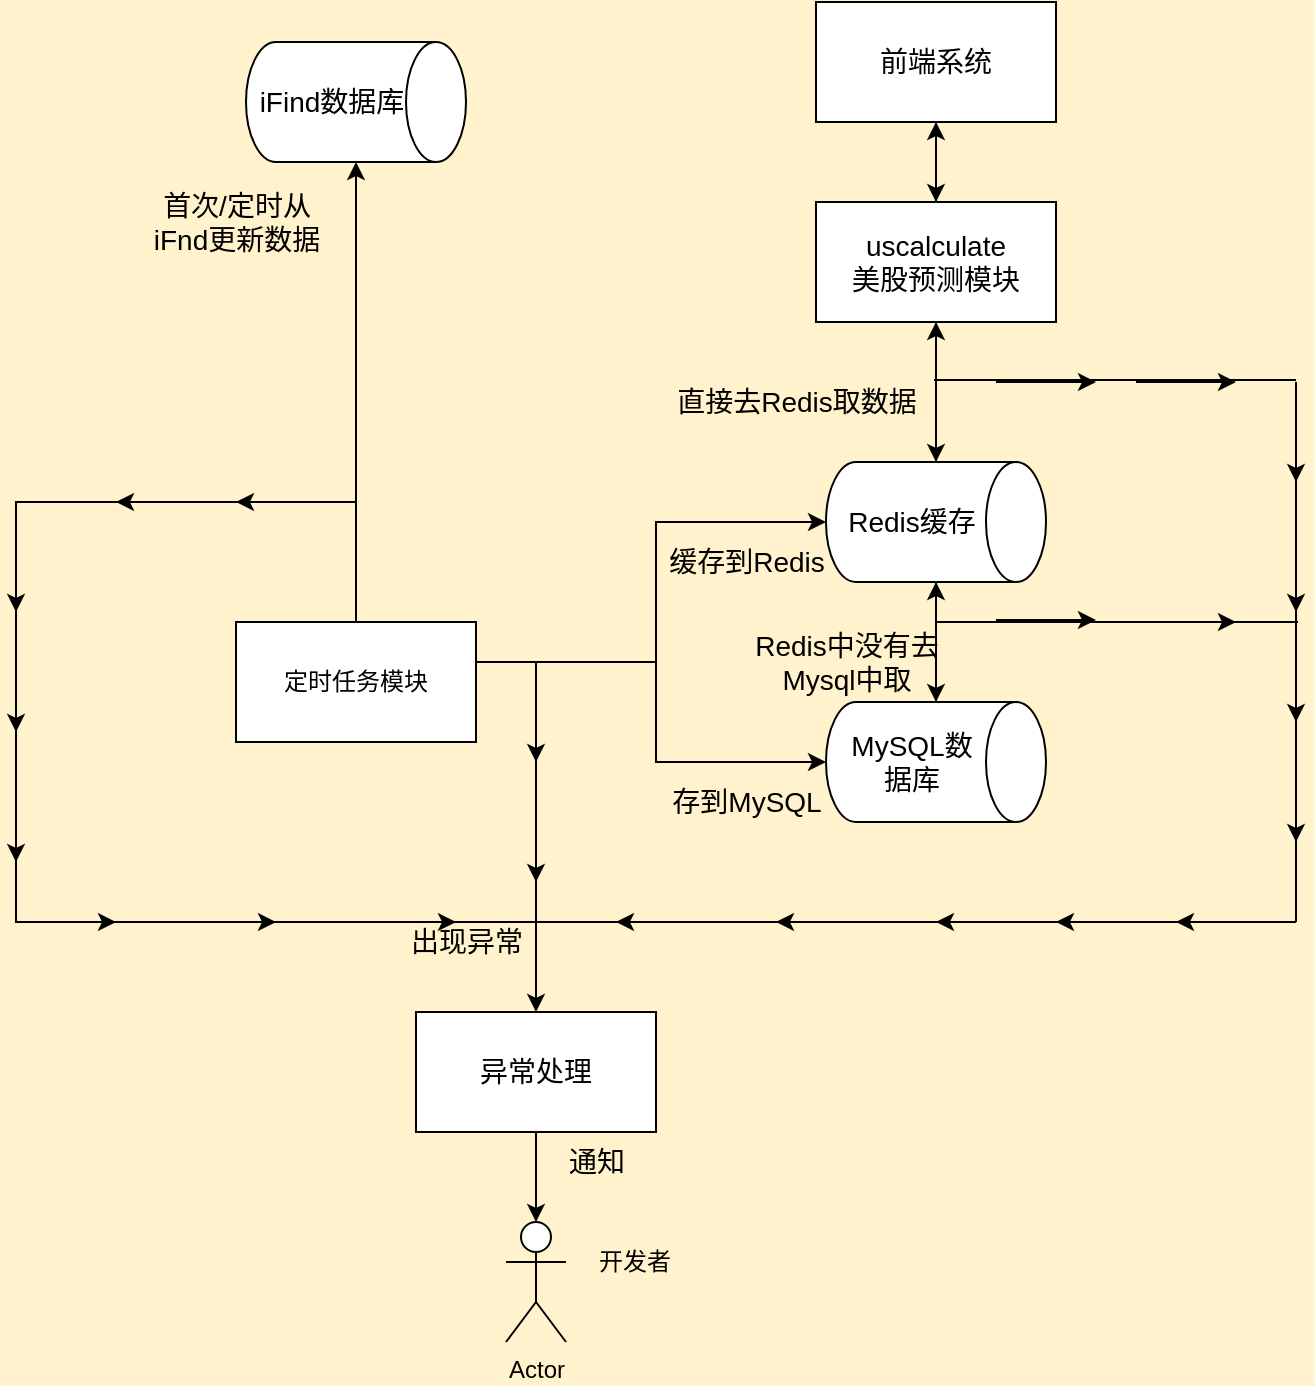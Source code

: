 <mxfile version="14.6.3" type="github">
  <diagram id="gRSTNn4uA7f2-AXw2Ax9" name="Page-1">
    <mxGraphModel dx="1422" dy="705" grid="1" gridSize="10" guides="1" tooltips="1" connect="1" arrows="1" fold="1" page="1" pageScale="1" pageWidth="827" pageHeight="1169" background="#FFF2CC" math="0" shadow="0">
      <root>
        <mxCell id="0" />
        <mxCell id="1" parent="0" />
        <mxCell id="Dw8fupntq4VYRNiHh3ej-1" value="&lt;font style=&quot;font-size: 14px&quot;&gt;iFind数据库&lt;/font&gt;" style="shape=cylinder3;whiteSpace=wrap;html=1;boundedLbl=1;backgroundOutline=1;size=15;direction=south;" parent="1" vertex="1">
          <mxGeometry x="195" y="40" width="110" height="60" as="geometry" />
        </mxCell>
        <mxCell id="Dw8fupntq4VYRNiHh3ej-4" style="edgeStyle=orthogonalEdgeStyle;rounded=0;orthogonalLoop=1;jettySize=auto;html=1;entryX=1;entryY=0.5;entryDx=0;entryDy=0;entryPerimeter=0;startArrow=none;" parent="1" source="gnkGl8Yak3BaGsm__O2s-11" target="Dw8fupntq4VYRNiHh3ej-1" edge="1">
          <mxGeometry relative="1" as="geometry" />
        </mxCell>
        <mxCell id="gnkGl8Yak3BaGsm__O2s-22" value="" style="edgeStyle=orthogonalEdgeStyle;rounded=0;orthogonalLoop=1;jettySize=auto;html=1;" edge="1" parent="1" source="Dw8fupntq4VYRNiHh3ej-2" target="Dw8fupntq4VYRNiHh3ej-19">
          <mxGeometry relative="1" as="geometry" />
        </mxCell>
        <mxCell id="gnkGl8Yak3BaGsm__O2s-35" value="" style="edgeStyle=orthogonalEdgeStyle;rounded=0;orthogonalLoop=1;jettySize=auto;html=1;entryX=0.5;entryY=1;entryDx=0;entryDy=0;" edge="1" parent="1" source="Dw8fupntq4VYRNiHh3ej-2" target="Dw8fupntq4VYRNiHh3ej-6">
          <mxGeometry relative="1" as="geometry">
            <mxPoint x="680" y="180" as="targetPoint" />
          </mxGeometry>
        </mxCell>
        <mxCell id="Dw8fupntq4VYRNiHh3ej-2" value="&lt;font style=&quot;font-size: 14px&quot;&gt;uscalculate&lt;br&gt;美股预测模块&lt;br&gt;&lt;/font&gt;" style="whiteSpace=wrap;html=1;" parent="1" vertex="1">
          <mxGeometry x="480" y="120" width="120" height="60" as="geometry" />
        </mxCell>
        <mxCell id="Dw8fupntq4VYRNiHh3ej-5" value="&lt;font style=&quot;font-size: 14px&quot;&gt;首次/定时从&lt;br&gt;iFnd更新数据&lt;/font&gt;" style="text;html=1;align=center;verticalAlign=middle;resizable=0;points=[];autosize=1;strokeColor=none;" parent="1" vertex="1">
          <mxGeometry x="140" y="110" width="100" height="40" as="geometry" />
        </mxCell>
        <mxCell id="gnkGl8Yak3BaGsm__O2s-21" value="" style="edgeStyle=orthogonalEdgeStyle;rounded=0;orthogonalLoop=1;jettySize=auto;html=1;" edge="1" parent="1" source="Dw8fupntq4VYRNiHh3ej-6" target="Dw8fupntq4VYRNiHh3ej-2">
          <mxGeometry relative="1" as="geometry" />
        </mxCell>
        <mxCell id="Dw8fupntq4VYRNiHh3ej-6" value="&lt;font style=&quot;font-size: 14px&quot;&gt;前端系统&lt;br&gt;&lt;/font&gt;" style="whiteSpace=wrap;html=1;" parent="1" vertex="1">
          <mxGeometry x="480" y="20" width="120" height="60" as="geometry" />
        </mxCell>
        <mxCell id="Dw8fupntq4VYRNiHh3ej-15" value="&lt;font style=&quot;font-size: 14px&quot;&gt;存到MySQL&lt;/font&gt;" style="text;html=1;align=center;verticalAlign=middle;resizable=0;points=[];autosize=1;strokeColor=none;" parent="1" vertex="1">
          <mxGeometry x="400" y="410" width="90" height="20" as="geometry" />
        </mxCell>
        <mxCell id="gnkGl8Yak3BaGsm__O2s-23" value="" style="edgeStyle=orthogonalEdgeStyle;rounded=0;orthogonalLoop=1;jettySize=auto;html=1;" edge="1" parent="1" source="Dw8fupntq4VYRNiHh3ej-19" target="gnkGl8Yak3BaGsm__O2s-13">
          <mxGeometry relative="1" as="geometry" />
        </mxCell>
        <mxCell id="gnkGl8Yak3BaGsm__O2s-27" value="" style="edgeStyle=orthogonalEdgeStyle;rounded=0;orthogonalLoop=1;jettySize=auto;html=1;entryX=0.5;entryY=1;entryDx=0;entryDy=0;" edge="1" parent="1" source="Dw8fupntq4VYRNiHh3ej-19" target="Dw8fupntq4VYRNiHh3ej-2">
          <mxGeometry relative="1" as="geometry" />
        </mxCell>
        <mxCell id="Dw8fupntq4VYRNiHh3ej-19" value="&lt;font style=&quot;font-size: 14px&quot;&gt;Redis缓存&lt;/font&gt;" style="shape=cylinder3;whiteSpace=wrap;html=1;boundedLbl=1;backgroundOutline=1;size=15;direction=south;" parent="1" vertex="1">
          <mxGeometry x="485" y="250" width="110" height="60" as="geometry" />
        </mxCell>
        <mxCell id="Dw8fupntq4VYRNiHh3ej-22" value="&lt;font style=&quot;font-size: 14px&quot;&gt;直接去Redis取数据&lt;/font&gt;" style="text;html=1;align=center;verticalAlign=middle;resizable=0;points=[];autosize=1;strokeColor=none;" parent="1" vertex="1">
          <mxGeometry x="400" y="210" width="140" height="20" as="geometry" />
        </mxCell>
        <mxCell id="Dw8fupntq4VYRNiHh3ej-26" value="&lt;font style=&quot;font-size: 14px&quot;&gt;Redis中没有去&lt;br&gt;Mysql中取&lt;/font&gt;" style="text;html=1;align=center;verticalAlign=middle;resizable=0;points=[];autosize=1;strokeColor=none;" parent="1" vertex="1">
          <mxGeometry x="440" y="330" width="110" height="40" as="geometry" />
        </mxCell>
        <mxCell id="Dw8fupntq4VYRNiHh3ej-33" value="&lt;font style=&quot;font-size: 14px&quot;&gt;缓存到Redis&lt;/font&gt;" style="text;html=1;align=center;verticalAlign=middle;resizable=0;points=[];autosize=1;strokeColor=none;" parent="1" vertex="1">
          <mxGeometry x="400" y="290" width="90" height="20" as="geometry" />
        </mxCell>
        <mxCell id="gnkGl8Yak3BaGsm__O2s-4" value="" style="edgeStyle=orthogonalEdgeStyle;rounded=0;orthogonalLoop=1;jettySize=auto;html=1;" edge="1" parent="1" target="gnkGl8Yak3BaGsm__O2s-3">
          <mxGeometry relative="1" as="geometry">
            <mxPoint x="250" y="210" as="sourcePoint" />
            <Array as="points">
              <mxPoint x="250" y="270" />
              <mxPoint x="80" y="270" />
              <mxPoint x="80" y="480" />
              <mxPoint x="340" y="480" />
            </Array>
          </mxGeometry>
        </mxCell>
        <mxCell id="gnkGl8Yak3BaGsm__O2s-2" value="&lt;font style=&quot;font-size: 14px&quot;&gt;N&lt;/font&gt;" style="text;html=1;align=center;verticalAlign=middle;resizable=0;points=[];autosize=1;strokeColor=none;" vertex="1" parent="1">
          <mxGeometry x="260" y="340" width="30" height="20" as="geometry" />
        </mxCell>
        <mxCell id="gnkGl8Yak3BaGsm__O2s-31" value="" style="edgeStyle=orthogonalEdgeStyle;rounded=0;orthogonalLoop=1;jettySize=auto;html=1;" edge="1" parent="1" source="gnkGl8Yak3BaGsm__O2s-3" target="gnkGl8Yak3BaGsm__O2s-17">
          <mxGeometry relative="1" as="geometry" />
        </mxCell>
        <mxCell id="gnkGl8Yak3BaGsm__O2s-3" value="&lt;span style=&quot;font-size: 14px&quot;&gt;异常处理&lt;br&gt;&lt;/span&gt;" style="whiteSpace=wrap;html=1;" vertex="1" parent="1">
          <mxGeometry x="280" y="525" width="120" height="60" as="geometry" />
        </mxCell>
        <mxCell id="gnkGl8Yak3BaGsm__O2s-29" value="" style="edgeStyle=orthogonalEdgeStyle;rounded=0;orthogonalLoop=1;jettySize=auto;html=1;entryX=1;entryY=0.5;entryDx=0;entryDy=0;entryPerimeter=0;" edge="1" parent="1" source="gnkGl8Yak3BaGsm__O2s-13" target="Dw8fupntq4VYRNiHh3ej-19">
          <mxGeometry relative="1" as="geometry">
            <mxPoint x="675" y="440" as="targetPoint" />
          </mxGeometry>
        </mxCell>
        <mxCell id="gnkGl8Yak3BaGsm__O2s-13" value="&lt;font style=&quot;font-size: 14px&quot;&gt;MySQL数据库&lt;/font&gt;" style="shape=cylinder3;whiteSpace=wrap;html=1;boundedLbl=1;backgroundOutline=1;size=15;direction=south;" vertex="1" parent="1">
          <mxGeometry x="485" y="370" width="110" height="60" as="geometry" />
        </mxCell>
        <mxCell id="gnkGl8Yak3BaGsm__O2s-25" value="" style="edgeStyle=orthogonalEdgeStyle;rounded=0;orthogonalLoop=1;jettySize=auto;html=1;entryX=0.5;entryY=1;entryDx=0;entryDy=0;entryPerimeter=0;" edge="1" parent="1" source="gnkGl8Yak3BaGsm__O2s-11" target="Dw8fupntq4VYRNiHh3ej-19">
          <mxGeometry relative="1" as="geometry">
            <mxPoint x="480" y="310" as="targetPoint" />
            <Array as="points">
              <mxPoint x="400" y="350" />
              <mxPoint x="400" y="280" />
            </Array>
          </mxGeometry>
        </mxCell>
        <mxCell id="gnkGl8Yak3BaGsm__O2s-26" style="edgeStyle=orthogonalEdgeStyle;rounded=0;orthogonalLoop=1;jettySize=auto;html=1;entryX=0.5;entryY=1;entryDx=0;entryDy=0;entryPerimeter=0;" edge="1" parent="1" source="gnkGl8Yak3BaGsm__O2s-11" target="gnkGl8Yak3BaGsm__O2s-13">
          <mxGeometry relative="1" as="geometry">
            <Array as="points">
              <mxPoint x="400" y="350" />
              <mxPoint x="400" y="400" />
            </Array>
          </mxGeometry>
        </mxCell>
        <mxCell id="gnkGl8Yak3BaGsm__O2s-11" value="定时任务模块" style="rounded=0;whiteSpace=wrap;html=1;" vertex="1" parent="1">
          <mxGeometry x="190" y="330" width="120" height="60" as="geometry" />
        </mxCell>
        <mxCell id="gnkGl8Yak3BaGsm__O2s-17" value="Actor" style="shape=umlActor;verticalLabelPosition=bottom;verticalAlign=top;html=1;outlineConnect=0;" vertex="1" parent="1">
          <mxGeometry x="325" y="630" width="30" height="60" as="geometry" />
        </mxCell>
        <mxCell id="gnkGl8Yak3BaGsm__O2s-19" value="开发者" style="text;html=1;align=center;verticalAlign=middle;resizable=0;points=[];autosize=1;strokeColor=none;" vertex="1" parent="1">
          <mxGeometry x="364" y="640" width="50" height="20" as="geometry" />
        </mxCell>
        <mxCell id="gnkGl8Yak3BaGsm__O2s-38" value="" style="endArrow=none;html=1;" edge="1" parent="1">
          <mxGeometry width="50" height="50" relative="1" as="geometry">
            <mxPoint x="340" y="490" as="sourcePoint" />
            <mxPoint x="340" y="350" as="targetPoint" />
          </mxGeometry>
        </mxCell>
        <mxCell id="gnkGl8Yak3BaGsm__O2s-39" value="" style="endArrow=none;html=1;" edge="1" parent="1">
          <mxGeometry width="50" height="50" relative="1" as="geometry">
            <mxPoint x="720" y="480" as="sourcePoint" />
            <mxPoint x="720" y="210" as="targetPoint" />
          </mxGeometry>
        </mxCell>
        <mxCell id="gnkGl8Yak3BaGsm__O2s-41" value="" style="endArrow=none;html=1;" edge="1" parent="1">
          <mxGeometry width="50" height="50" relative="1" as="geometry">
            <mxPoint x="720" y="209" as="sourcePoint" />
            <mxPoint x="539" y="209" as="targetPoint" />
          </mxGeometry>
        </mxCell>
        <mxCell id="gnkGl8Yak3BaGsm__O2s-42" value="" style="endArrow=none;html=1;entryX=0.064;entryY=-0.05;entryDx=0;entryDy=0;entryPerimeter=0;" edge="1" parent="1">
          <mxGeometry width="50" height="50" relative="1" as="geometry">
            <mxPoint x="721.04" y="330" as="sourcePoint" />
            <mxPoint x="540" y="330" as="targetPoint" />
          </mxGeometry>
        </mxCell>
        <mxCell id="gnkGl8Yak3BaGsm__O2s-43" value="" style="endArrow=none;html=1;" edge="1" parent="1">
          <mxGeometry width="50" height="50" relative="1" as="geometry">
            <mxPoint x="340" y="480" as="sourcePoint" />
            <mxPoint x="720" y="480" as="targetPoint" />
          </mxGeometry>
        </mxCell>
        <mxCell id="gnkGl8Yak3BaGsm__O2s-44" value="&lt;font style=&quot;font-size: 14px&quot;&gt;出现异常&lt;/font&gt;" style="text;html=1;align=center;verticalAlign=middle;resizable=0;points=[];autosize=1;strokeColor=none;" vertex="1" parent="1">
          <mxGeometry x="270" y="480" width="70" height="20" as="geometry" />
        </mxCell>
        <mxCell id="gnkGl8Yak3BaGsm__O2s-45" value="&lt;font style=&quot;font-size: 14px&quot;&gt;通知&lt;/font&gt;" style="text;html=1;align=center;verticalAlign=middle;resizable=0;points=[];autosize=1;strokeColor=none;" vertex="1" parent="1">
          <mxGeometry x="350" y="590" width="40" height="20" as="geometry" />
        </mxCell>
        <mxCell id="gnkGl8Yak3BaGsm__O2s-46" value="" style="endArrow=classic;html=1;" edge="1" parent="1">
          <mxGeometry width="50" height="50" relative="1" as="geometry">
            <mxPoint x="250" y="270" as="sourcePoint" />
            <mxPoint x="190" y="270" as="targetPoint" />
          </mxGeometry>
        </mxCell>
        <mxCell id="gnkGl8Yak3BaGsm__O2s-47" value="" style="endArrow=classic;html=1;" edge="1" parent="1">
          <mxGeometry width="50" height="50" relative="1" as="geometry">
            <mxPoint x="190" y="270" as="sourcePoint" />
            <mxPoint x="130" y="270" as="targetPoint" />
          </mxGeometry>
        </mxCell>
        <mxCell id="gnkGl8Yak3BaGsm__O2s-48" value="" style="endArrow=classic;html=1;" edge="1" parent="1">
          <mxGeometry width="50" height="50" relative="1" as="geometry">
            <mxPoint x="570" y="210" as="sourcePoint" />
            <mxPoint x="620" y="210" as="targetPoint" />
          </mxGeometry>
        </mxCell>
        <mxCell id="gnkGl8Yak3BaGsm__O2s-49" value="" style="endArrow=classic;html=1;" edge="1" parent="1">
          <mxGeometry width="50" height="50" relative="1" as="geometry">
            <mxPoint x="640" y="210" as="sourcePoint" />
            <mxPoint x="690" y="210" as="targetPoint" />
          </mxGeometry>
        </mxCell>
        <mxCell id="gnkGl8Yak3BaGsm__O2s-50" value="" style="endArrow=classic;html=1;" edge="1" parent="1">
          <mxGeometry width="50" height="50" relative="1" as="geometry">
            <mxPoint x="720" y="210" as="sourcePoint" />
            <mxPoint x="720" y="260" as="targetPoint" />
          </mxGeometry>
        </mxCell>
        <mxCell id="gnkGl8Yak3BaGsm__O2s-51" value="" style="endArrow=classic;html=1;" edge="1" parent="1">
          <mxGeometry width="50" height="50" relative="1" as="geometry">
            <mxPoint x="570" y="329" as="sourcePoint" />
            <mxPoint x="620" y="329" as="targetPoint" />
          </mxGeometry>
        </mxCell>
        <mxCell id="gnkGl8Yak3BaGsm__O2s-52" value="" style="endArrow=classic;html=1;" edge="1" parent="1">
          <mxGeometry width="50" height="50" relative="1" as="geometry">
            <mxPoint x="640" y="330" as="sourcePoint" />
            <mxPoint x="690" y="330" as="targetPoint" />
          </mxGeometry>
        </mxCell>
        <mxCell id="gnkGl8Yak3BaGsm__O2s-53" value="" style="endArrow=classic;html=1;" edge="1" parent="1">
          <mxGeometry width="50" height="50" relative="1" as="geometry">
            <mxPoint x="720" y="275" as="sourcePoint" />
            <mxPoint x="720" y="325" as="targetPoint" />
          </mxGeometry>
        </mxCell>
        <mxCell id="gnkGl8Yak3BaGsm__O2s-54" value="" style="endArrow=classic;html=1;" edge="1" parent="1">
          <mxGeometry width="50" height="50" relative="1" as="geometry">
            <mxPoint x="720" y="330" as="sourcePoint" />
            <mxPoint x="720" y="380" as="targetPoint" />
          </mxGeometry>
        </mxCell>
        <mxCell id="gnkGl8Yak3BaGsm__O2s-55" value="" style="endArrow=classic;html=1;" edge="1" parent="1">
          <mxGeometry width="50" height="50" relative="1" as="geometry">
            <mxPoint x="720" y="390" as="sourcePoint" />
            <mxPoint x="720" y="440" as="targetPoint" />
          </mxGeometry>
        </mxCell>
        <mxCell id="gnkGl8Yak3BaGsm__O2s-56" value="" style="endArrow=classic;html=1;" edge="1" parent="1">
          <mxGeometry width="50" height="50" relative="1" as="geometry">
            <mxPoint x="80" y="275" as="sourcePoint" />
            <mxPoint x="80" y="325" as="targetPoint" />
          </mxGeometry>
        </mxCell>
        <mxCell id="gnkGl8Yak3BaGsm__O2s-57" value="" style="endArrow=classic;html=1;" edge="1" parent="1">
          <mxGeometry width="50" height="50" relative="1" as="geometry">
            <mxPoint x="80" y="335" as="sourcePoint" />
            <mxPoint x="80" y="385" as="targetPoint" />
          </mxGeometry>
        </mxCell>
        <mxCell id="gnkGl8Yak3BaGsm__O2s-58" value="" style="endArrow=classic;html=1;" edge="1" parent="1">
          <mxGeometry width="50" height="50" relative="1" as="geometry">
            <mxPoint x="80" y="400" as="sourcePoint" />
            <mxPoint x="80" y="450" as="targetPoint" />
          </mxGeometry>
        </mxCell>
        <mxCell id="gnkGl8Yak3BaGsm__O2s-59" value="" style="endArrow=classic;html=1;" edge="1" parent="1">
          <mxGeometry width="50" height="50" relative="1" as="geometry">
            <mxPoint x="80" y="480" as="sourcePoint" />
            <mxPoint x="130" y="480" as="targetPoint" />
          </mxGeometry>
        </mxCell>
        <mxCell id="gnkGl8Yak3BaGsm__O2s-60" value="" style="endArrow=classic;html=1;" edge="1" parent="1">
          <mxGeometry width="50" height="50" relative="1" as="geometry">
            <mxPoint x="160" y="480" as="sourcePoint" />
            <mxPoint x="210" y="480" as="targetPoint" />
          </mxGeometry>
        </mxCell>
        <mxCell id="gnkGl8Yak3BaGsm__O2s-61" value="" style="endArrow=classic;html=1;" edge="1" parent="1">
          <mxGeometry width="50" height="50" relative="1" as="geometry">
            <mxPoint x="250" y="480" as="sourcePoint" />
            <mxPoint x="300" y="480" as="targetPoint" />
          </mxGeometry>
        </mxCell>
        <mxCell id="gnkGl8Yak3BaGsm__O2s-62" value="" style="endArrow=classic;html=1;" edge="1" parent="1">
          <mxGeometry width="50" height="50" relative="1" as="geometry">
            <mxPoint x="720" y="480" as="sourcePoint" />
            <mxPoint x="660" y="480" as="targetPoint" />
          </mxGeometry>
        </mxCell>
        <mxCell id="gnkGl8Yak3BaGsm__O2s-63" value="" style="endArrow=classic;html=1;" edge="1" parent="1">
          <mxGeometry width="50" height="50" relative="1" as="geometry">
            <mxPoint x="660" y="480" as="sourcePoint" />
            <mxPoint x="600" y="480" as="targetPoint" />
          </mxGeometry>
        </mxCell>
        <mxCell id="gnkGl8Yak3BaGsm__O2s-64" value="" style="endArrow=classic;html=1;" edge="1" parent="1">
          <mxGeometry width="50" height="50" relative="1" as="geometry">
            <mxPoint x="600" y="480" as="sourcePoint" />
            <mxPoint x="540" y="480" as="targetPoint" />
          </mxGeometry>
        </mxCell>
        <mxCell id="gnkGl8Yak3BaGsm__O2s-65" value="" style="endArrow=classic;html=1;" edge="1" parent="1">
          <mxGeometry width="50" height="50" relative="1" as="geometry">
            <mxPoint x="520" y="480" as="sourcePoint" />
            <mxPoint x="460" y="480" as="targetPoint" />
          </mxGeometry>
        </mxCell>
        <mxCell id="gnkGl8Yak3BaGsm__O2s-66" value="" style="endArrow=classic;html=1;" edge="1" parent="1">
          <mxGeometry width="50" height="50" relative="1" as="geometry">
            <mxPoint x="440" y="480" as="sourcePoint" />
            <mxPoint x="380" y="480" as="targetPoint" />
          </mxGeometry>
        </mxCell>
        <mxCell id="gnkGl8Yak3BaGsm__O2s-67" value="" style="endArrow=classic;html=1;" edge="1" parent="1">
          <mxGeometry width="50" height="50" relative="1" as="geometry">
            <mxPoint x="340" y="350" as="sourcePoint" />
            <mxPoint x="340" y="400" as="targetPoint" />
          </mxGeometry>
        </mxCell>
        <mxCell id="gnkGl8Yak3BaGsm__O2s-68" value="" style="endArrow=classic;html=1;" edge="1" parent="1">
          <mxGeometry width="50" height="50" relative="1" as="geometry">
            <mxPoint x="340" y="410" as="sourcePoint" />
            <mxPoint x="340" y="460" as="targetPoint" />
          </mxGeometry>
        </mxCell>
      </root>
    </mxGraphModel>
  </diagram>
</mxfile>
